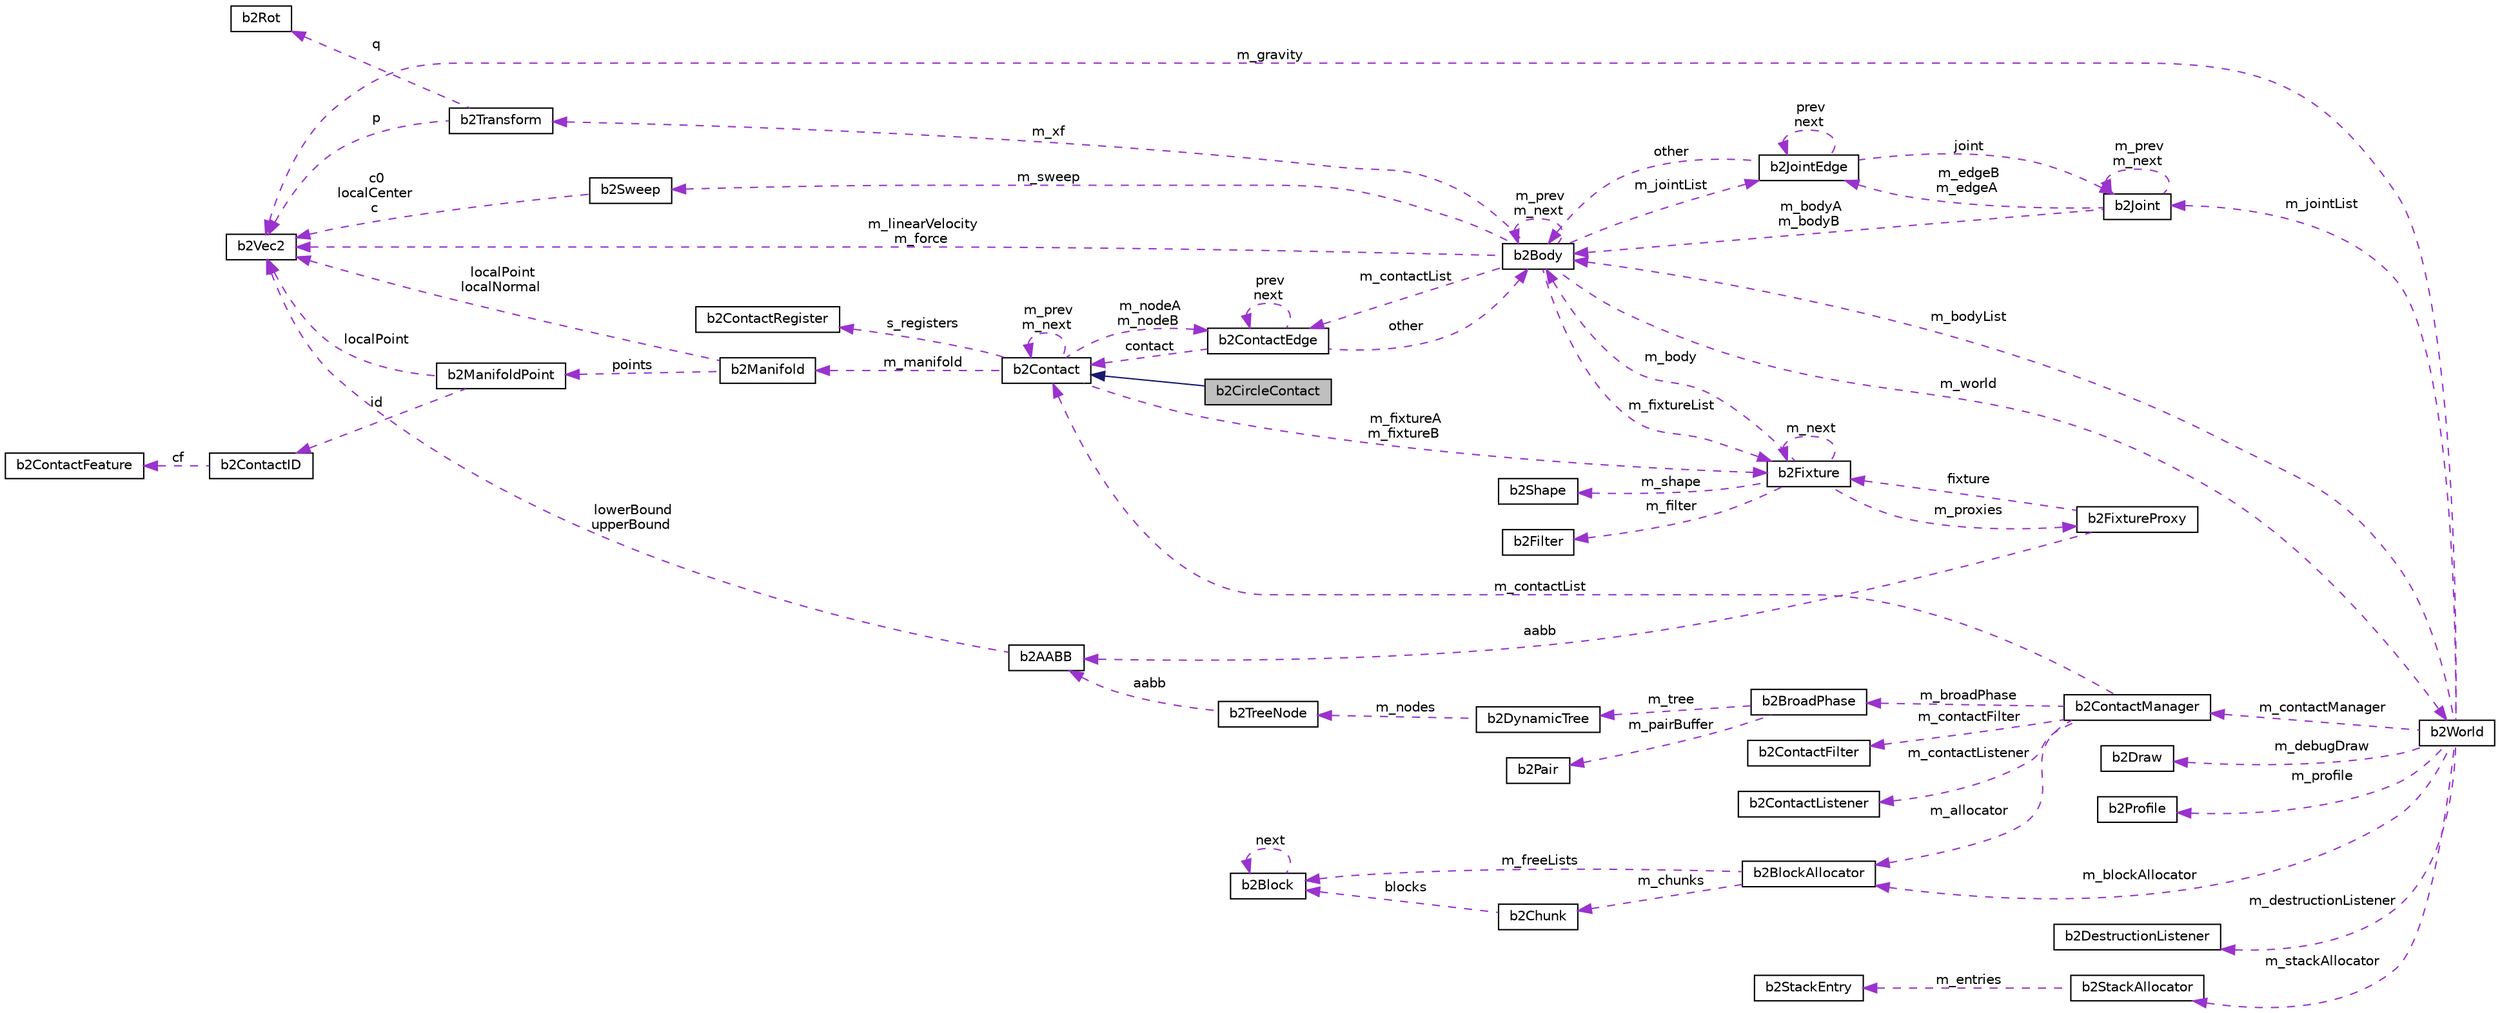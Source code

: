 digraph "b2CircleContact"
{
  edge [fontname="Helvetica",fontsize="10",labelfontname="Helvetica",labelfontsize="10"];
  node [fontname="Helvetica",fontsize="10",shape=record];
  rankdir="LR";
  Node2 [label="b2CircleContact",height=0.2,width=0.4,color="black", fillcolor="grey75", style="filled", fontcolor="black"];
  Node3 -> Node2 [dir="back",color="midnightblue",fontsize="10",style="solid",fontname="Helvetica"];
  Node3 [label="b2Contact",height=0.2,width=0.4,color="black", fillcolor="white", style="filled",URL="$classb2Contact.html"];
  Node4 -> Node3 [dir="back",color="darkorchid3",fontsize="10",style="dashed",label=" s_registers" ,fontname="Helvetica"];
  Node4 [label="b2ContactRegister",height=0.2,width=0.4,color="black", fillcolor="white", style="filled",URL="$structb2ContactRegister.html"];
  Node3 -> Node3 [dir="back",color="darkorchid3",fontsize="10",style="dashed",label=" m_prev\nm_next" ,fontname="Helvetica"];
  Node5 -> Node3 [dir="back",color="darkorchid3",fontsize="10",style="dashed",label=" m_manifold" ,fontname="Helvetica"];
  Node5 [label="b2Manifold",height=0.2,width=0.4,color="black", fillcolor="white", style="filled",URL="$structb2Manifold.html"];
  Node6 -> Node5 [dir="back",color="darkorchid3",fontsize="10",style="dashed",label=" localPoint\nlocalNormal" ,fontname="Helvetica"];
  Node6 [label="b2Vec2",height=0.2,width=0.4,color="black", fillcolor="white", style="filled",URL="$structb2Vec2.html",tooltip="A 2D column vector. "];
  Node7 -> Node5 [dir="back",color="darkorchid3",fontsize="10",style="dashed",label=" points" ,fontname="Helvetica"];
  Node7 [label="b2ManifoldPoint",height=0.2,width=0.4,color="black", fillcolor="white", style="filled",URL="$structb2ManifoldPoint.html"];
  Node6 -> Node7 [dir="back",color="darkorchid3",fontsize="10",style="dashed",label=" localPoint" ,fontname="Helvetica"];
  Node8 -> Node7 [dir="back",color="darkorchid3",fontsize="10",style="dashed",label=" id" ,fontname="Helvetica"];
  Node8 [label="b2ContactID",height=0.2,width=0.4,color="black", fillcolor="white", style="filled",URL="$unionb2ContactID.html",tooltip="Contact ids to facilitate warm starting. "];
  Node9 -> Node8 [dir="back",color="darkorchid3",fontsize="10",style="dashed",label=" cf" ,fontname="Helvetica"];
  Node9 [label="b2ContactFeature",height=0.2,width=0.4,color="black", fillcolor="white", style="filled",URL="$structb2ContactFeature.html"];
  Node10 -> Node3 [dir="back",color="darkorchid3",fontsize="10",style="dashed",label=" m_fixtureA\nm_fixtureB" ,fontname="Helvetica"];
  Node10 [label="b2Fixture",height=0.2,width=0.4,color="black", fillcolor="white", style="filled",URL="$classb2Fixture.html"];
  Node11 -> Node10 [dir="back",color="darkorchid3",fontsize="10",style="dashed",label=" m_body" ,fontname="Helvetica"];
  Node11 [label="b2Body",height=0.2,width=0.4,color="black", fillcolor="white", style="filled",URL="$classb2Body.html",tooltip="A rigid body. These are created via b2World::CreateBody. "];
  Node11 -> Node11 [dir="back",color="darkorchid3",fontsize="10",style="dashed",label=" m_prev\nm_next" ,fontname="Helvetica"];
  Node12 -> Node11 [dir="back",color="darkorchid3",fontsize="10",style="dashed",label=" m_jointList" ,fontname="Helvetica"];
  Node12 [label="b2JointEdge",height=0.2,width=0.4,color="black", fillcolor="white", style="filled",URL="$structb2JointEdge.html"];
  Node11 -> Node12 [dir="back",color="darkorchid3",fontsize="10",style="dashed",label=" other" ,fontname="Helvetica"];
  Node12 -> Node12 [dir="back",color="darkorchid3",fontsize="10",style="dashed",label=" prev\nnext" ,fontname="Helvetica"];
  Node13 -> Node12 [dir="back",color="darkorchid3",fontsize="10",style="dashed",label=" joint" ,fontname="Helvetica"];
  Node13 [label="b2Joint",height=0.2,width=0.4,color="black", fillcolor="white", style="filled",URL="$classb2Joint.html"];
  Node11 -> Node13 [dir="back",color="darkorchid3",fontsize="10",style="dashed",label=" m_bodyA\nm_bodyB" ,fontname="Helvetica"];
  Node12 -> Node13 [dir="back",color="darkorchid3",fontsize="10",style="dashed",label=" m_edgeB\nm_edgeA" ,fontname="Helvetica"];
  Node13 -> Node13 [dir="back",color="darkorchid3",fontsize="10",style="dashed",label=" m_prev\nm_next" ,fontname="Helvetica"];
  Node6 -> Node11 [dir="back",color="darkorchid3",fontsize="10",style="dashed",label=" m_linearVelocity\nm_force" ,fontname="Helvetica"];
  Node14 -> Node11 [dir="back",color="darkorchid3",fontsize="10",style="dashed",label=" m_sweep" ,fontname="Helvetica"];
  Node14 [label="b2Sweep",height=0.2,width=0.4,color="black", fillcolor="white", style="filled",URL="$structb2Sweep.html"];
  Node6 -> Node14 [dir="back",color="darkorchid3",fontsize="10",style="dashed",label=" c0\nlocalCenter\nc" ,fontname="Helvetica"];
  Node15 -> Node11 [dir="back",color="darkorchid3",fontsize="10",style="dashed",label=" m_xf" ,fontname="Helvetica"];
  Node15 [label="b2Transform",height=0.2,width=0.4,color="black", fillcolor="white", style="filled",URL="$structb2Transform.html"];
  Node6 -> Node15 [dir="back",color="darkorchid3",fontsize="10",style="dashed",label=" p" ,fontname="Helvetica"];
  Node16 -> Node15 [dir="back",color="darkorchid3",fontsize="10",style="dashed",label=" q" ,fontname="Helvetica"];
  Node16 [label="b2Rot",height=0.2,width=0.4,color="black", fillcolor="white", style="filled",URL="$structb2Rot.html",tooltip="Rotation. "];
  Node17 -> Node11 [dir="back",color="darkorchid3",fontsize="10",style="dashed",label=" m_contactList" ,fontname="Helvetica"];
  Node17 [label="b2ContactEdge",height=0.2,width=0.4,color="black", fillcolor="white", style="filled",URL="$structb2ContactEdge.html"];
  Node11 -> Node17 [dir="back",color="darkorchid3",fontsize="10",style="dashed",label=" other" ,fontname="Helvetica"];
  Node3 -> Node17 [dir="back",color="darkorchid3",fontsize="10",style="dashed",label=" contact" ,fontname="Helvetica"];
  Node17 -> Node17 [dir="back",color="darkorchid3",fontsize="10",style="dashed",label=" prev\nnext" ,fontname="Helvetica"];
  Node10 -> Node11 [dir="back",color="darkorchid3",fontsize="10",style="dashed",label=" m_fixtureList" ,fontname="Helvetica"];
  Node18 -> Node11 [dir="back",color="darkorchid3",fontsize="10",style="dashed",label=" m_world" ,fontname="Helvetica"];
  Node18 [label="b2World",height=0.2,width=0.4,color="black", fillcolor="white", style="filled",URL="$classb2World.html"];
  Node11 -> Node18 [dir="back",color="darkorchid3",fontsize="10",style="dashed",label=" m_bodyList" ,fontname="Helvetica"];
  Node19 -> Node18 [dir="back",color="darkorchid3",fontsize="10",style="dashed",label=" m_debugDraw" ,fontname="Helvetica"];
  Node19 [label="b2Draw",height=0.2,width=0.4,color="black", fillcolor="white", style="filled",URL="$classb2Draw.html"];
  Node6 -> Node18 [dir="back",color="darkorchid3",fontsize="10",style="dashed",label=" m_gravity" ,fontname="Helvetica"];
  Node20 -> Node18 [dir="back",color="darkorchid3",fontsize="10",style="dashed",label=" m_profile" ,fontname="Helvetica"];
  Node20 [label="b2Profile",height=0.2,width=0.4,color="black", fillcolor="white", style="filled",URL="$structb2Profile.html",tooltip="Profiling data. Times are in milliseconds. "];
  Node21 -> Node18 [dir="back",color="darkorchid3",fontsize="10",style="dashed",label=" m_blockAllocator" ,fontname="Helvetica"];
  Node21 [label="b2BlockAllocator",height=0.2,width=0.4,color="black", fillcolor="white", style="filled",URL="$classb2BlockAllocator.html"];
  Node22 -> Node21 [dir="back",color="darkorchid3",fontsize="10",style="dashed",label=" m_freeLists" ,fontname="Helvetica"];
  Node22 [label="b2Block",height=0.2,width=0.4,color="black", fillcolor="white", style="filled",URL="$structb2Block.html"];
  Node22 -> Node22 [dir="back",color="darkorchid3",fontsize="10",style="dashed",label=" next" ,fontname="Helvetica"];
  Node23 -> Node21 [dir="back",color="darkorchid3",fontsize="10",style="dashed",label=" m_chunks" ,fontname="Helvetica"];
  Node23 [label="b2Chunk",height=0.2,width=0.4,color="black", fillcolor="white", style="filled",URL="$structb2Chunk.html"];
  Node22 -> Node23 [dir="back",color="darkorchid3",fontsize="10",style="dashed",label=" blocks" ,fontname="Helvetica"];
  Node24 -> Node18 [dir="back",color="darkorchid3",fontsize="10",style="dashed",label=" m_destructionListener" ,fontname="Helvetica"];
  Node24 [label="b2DestructionListener",height=0.2,width=0.4,color="black", fillcolor="white", style="filled",URL="$classb2DestructionListener.html"];
  Node25 -> Node18 [dir="back",color="darkorchid3",fontsize="10",style="dashed",label=" m_contactManager" ,fontname="Helvetica"];
  Node25 [label="b2ContactManager",height=0.2,width=0.4,color="black", fillcolor="white", style="filled",URL="$classb2ContactManager.html"];
  Node21 -> Node25 [dir="back",color="darkorchid3",fontsize="10",style="dashed",label=" m_allocator" ,fontname="Helvetica"];
  Node3 -> Node25 [dir="back",color="darkorchid3",fontsize="10",style="dashed",label=" m_contactList" ,fontname="Helvetica"];
  Node26 -> Node25 [dir="back",color="darkorchid3",fontsize="10",style="dashed",label=" m_broadPhase" ,fontname="Helvetica"];
  Node26 [label="b2BroadPhase",height=0.2,width=0.4,color="black", fillcolor="white", style="filled",URL="$classb2BroadPhase.html"];
  Node27 -> Node26 [dir="back",color="darkorchid3",fontsize="10",style="dashed",label=" m_pairBuffer" ,fontname="Helvetica"];
  Node27 [label="b2Pair",height=0.2,width=0.4,color="black", fillcolor="white", style="filled",URL="$structb2Pair.html"];
  Node28 -> Node26 [dir="back",color="darkorchid3",fontsize="10",style="dashed",label=" m_tree" ,fontname="Helvetica"];
  Node28 [label="b2DynamicTree",height=0.2,width=0.4,color="black", fillcolor="white", style="filled",URL="$classb2DynamicTree.html"];
  Node29 -> Node28 [dir="back",color="darkorchid3",fontsize="10",style="dashed",label=" m_nodes" ,fontname="Helvetica"];
  Node29 [label="b2TreeNode",height=0.2,width=0.4,color="black", fillcolor="white", style="filled",URL="$structb2TreeNode.html",tooltip="A node in the dynamic tree. The client does not interact with this directly. "];
  Node30 -> Node29 [dir="back",color="darkorchid3",fontsize="10",style="dashed",label=" aabb" ,fontname="Helvetica"];
  Node30 [label="b2AABB",height=0.2,width=0.4,color="black", fillcolor="white", style="filled",URL="$structb2AABB.html",tooltip="An axis aligned bounding box. "];
  Node6 -> Node30 [dir="back",color="darkorchid3",fontsize="10",style="dashed",label=" lowerBound\nupperBound" ,fontname="Helvetica"];
  Node31 -> Node25 [dir="back",color="darkorchid3",fontsize="10",style="dashed",label=" m_contactFilter" ,fontname="Helvetica"];
  Node31 [label="b2ContactFilter",height=0.2,width=0.4,color="black", fillcolor="white", style="filled",URL="$classb2ContactFilter.html"];
  Node32 -> Node25 [dir="back",color="darkorchid3",fontsize="10",style="dashed",label=" m_contactListener" ,fontname="Helvetica"];
  Node32 [label="b2ContactListener",height=0.2,width=0.4,color="black", fillcolor="white", style="filled",URL="$classb2ContactListener.html"];
  Node33 -> Node18 [dir="back",color="darkorchid3",fontsize="10",style="dashed",label=" m_stackAllocator" ,fontname="Helvetica"];
  Node33 [label="b2StackAllocator",height=0.2,width=0.4,color="black", fillcolor="white", style="filled",URL="$classb2StackAllocator.html"];
  Node34 -> Node33 [dir="back",color="darkorchid3",fontsize="10",style="dashed",label=" m_entries" ,fontname="Helvetica"];
  Node34 [label="b2StackEntry",height=0.2,width=0.4,color="black", fillcolor="white", style="filled",URL="$structb2StackEntry.html"];
  Node13 -> Node18 [dir="back",color="darkorchid3",fontsize="10",style="dashed",label=" m_jointList" ,fontname="Helvetica"];
  Node35 -> Node10 [dir="back",color="darkorchid3",fontsize="10",style="dashed",label=" m_proxies" ,fontname="Helvetica"];
  Node35 [label="b2FixtureProxy",height=0.2,width=0.4,color="black", fillcolor="white", style="filled",URL="$structb2FixtureProxy.html",tooltip="This proxy is used internally to connect fixtures to the broad-phase. "];
  Node30 -> Node35 [dir="back",color="darkorchid3",fontsize="10",style="dashed",label=" aabb" ,fontname="Helvetica"];
  Node10 -> Node35 [dir="back",color="darkorchid3",fontsize="10",style="dashed",label=" fixture" ,fontname="Helvetica"];
  Node36 -> Node10 [dir="back",color="darkorchid3",fontsize="10",style="dashed",label=" m_shape" ,fontname="Helvetica"];
  Node36 [label="b2Shape",height=0.2,width=0.4,color="black", fillcolor="white", style="filled",URL="$classb2Shape.html"];
  Node37 -> Node10 [dir="back",color="darkorchid3",fontsize="10",style="dashed",label=" m_filter" ,fontname="Helvetica"];
  Node37 [label="b2Filter",height=0.2,width=0.4,color="black", fillcolor="white", style="filled",URL="$structb2Filter.html",tooltip="This holds contact filtering data. "];
  Node10 -> Node10 [dir="back",color="darkorchid3",fontsize="10",style="dashed",label=" m_next" ,fontname="Helvetica"];
  Node17 -> Node3 [dir="back",color="darkorchid3",fontsize="10",style="dashed",label=" m_nodeA\nm_nodeB" ,fontname="Helvetica"];
}
